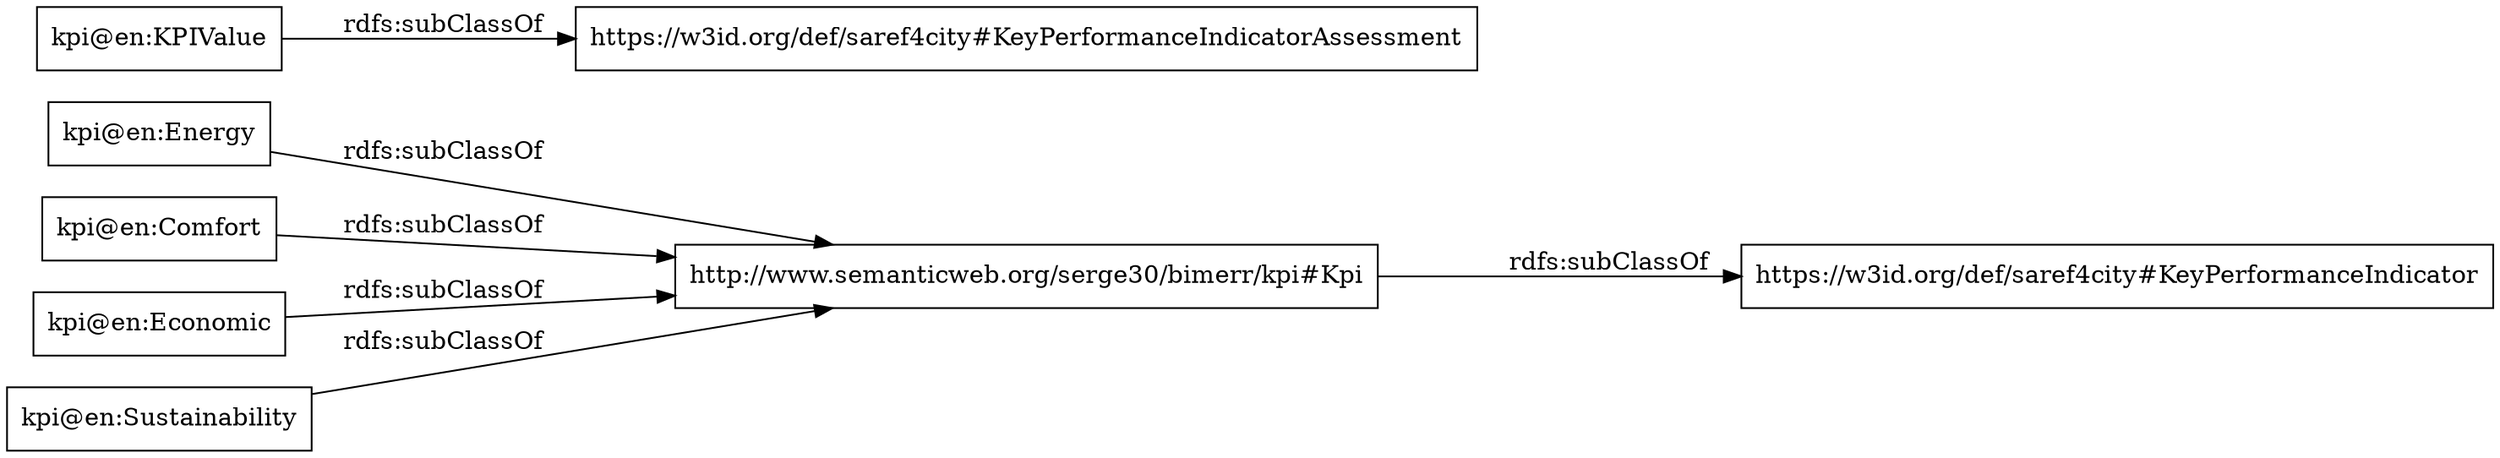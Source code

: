 digraph ar2dtool_diagram { 
rankdir=LR;
size="1000"
node [shape = rectangle, color="black"]; "https://w3id.org/def/saref4city#KeyPerformanceIndicator" "kpi@en:Energy" "https://w3id.org/def/saref4city#KeyPerformanceIndicatorAssessment" "kpi@en:Comfort" "kpi@en:KPIValue" "kpi@en:Economic" "kpi@en:Sustainability" "http://www.semanticweb.org/serge30/bimerr/kpi#Kpi" ; /*classes style*/
	"kpi@en:Energy" -> "http://www.semanticweb.org/serge30/bimerr/kpi#Kpi" [ label = "rdfs:subClassOf" ];
	"kpi@en:KPIValue" -> "https://w3id.org/def/saref4city#KeyPerformanceIndicatorAssessment" [ label = "rdfs:subClassOf" ];
	"kpi@en:Economic" -> "http://www.semanticweb.org/serge30/bimerr/kpi#Kpi" [ label = "rdfs:subClassOf" ];
	"kpi@en:Sustainability" -> "http://www.semanticweb.org/serge30/bimerr/kpi#Kpi" [ label = "rdfs:subClassOf" ];
	"http://www.semanticweb.org/serge30/bimerr/kpi#Kpi" -> "https://w3id.org/def/saref4city#KeyPerformanceIndicator" [ label = "rdfs:subClassOf" ];
	"kpi@en:Comfort" -> "http://www.semanticweb.org/serge30/bimerr/kpi#Kpi" [ label = "rdfs:subClassOf" ];

}

